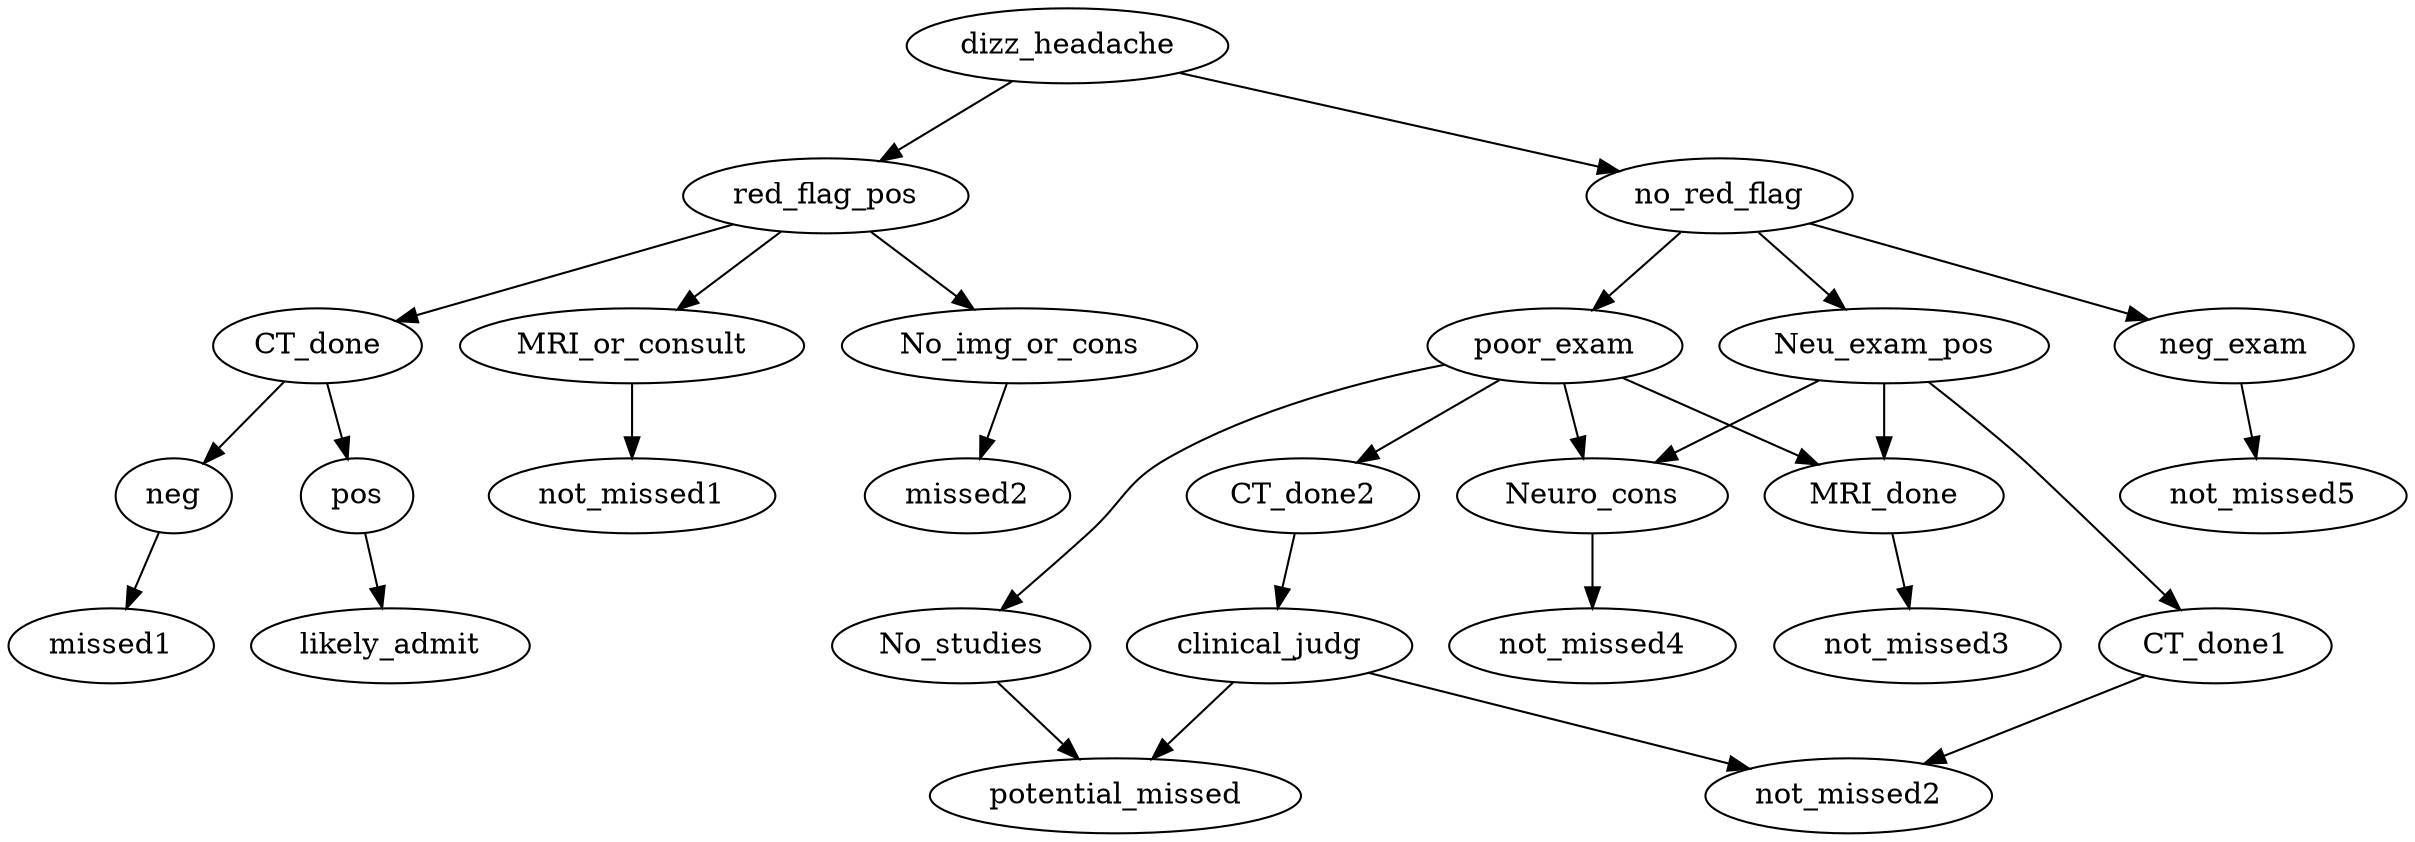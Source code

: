 digraph{

dizz_headache -> red_flag_pos
dizz_headache -> no_red_flag

red_flag_pos -> CT_done
CT_done -> neg -> missed1
CT_done -> pos -> likely_admit
red_flag_pos -> MRI_or_consult -> not_missed1
red_flag_pos -> No_img_or_cons -> missed2

# right branch no red flags

no_red_flag -> poor_exam
no_red_flag -> Neu_exam_pos
no_red_flag -> neg_exam -> not_missed5

poor_exam -> CT_done2
poor_exam -> MRI_done -> not_missed3
poor_exam -> Neuro_cons -> not_missed4
poor_exam -> No_studies -> potential_missed

CT_done2 -> clinical_judg
clinical_judg -> not_missed2
clinical_judg -> potential_missed

Neu_exam_pos -> CT_done1 -> not_missed2
Neu_exam_pos -> MRI_done
Neu_exam_pos -> Neuro_cons


}